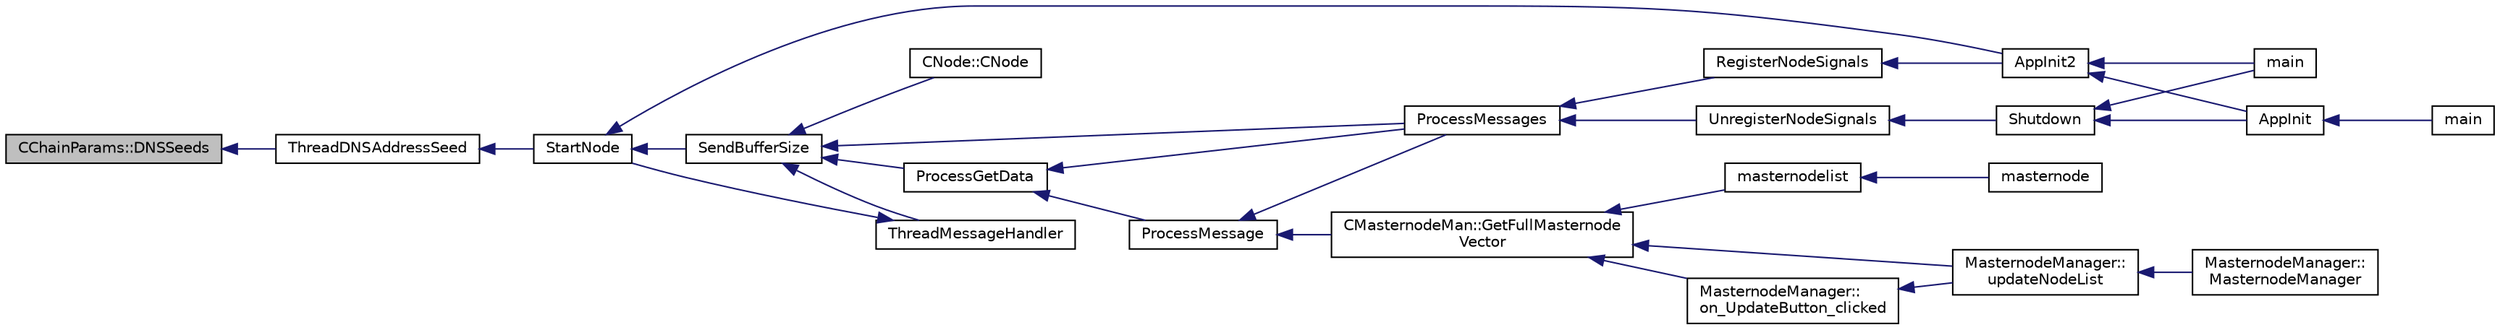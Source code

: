 digraph "CChainParams::DNSSeeds"
{
  edge [fontname="Helvetica",fontsize="10",labelfontname="Helvetica",labelfontsize="10"];
  node [fontname="Helvetica",fontsize="10",shape=record];
  rankdir="LR";
  Node564 [label="CChainParams::DNSSeeds",height=0.2,width=0.4,color="black", fillcolor="grey75", style="filled", fontcolor="black"];
  Node564 -> Node565 [dir="back",color="midnightblue",fontsize="10",style="solid",fontname="Helvetica"];
  Node565 [label="ThreadDNSAddressSeed",height=0.2,width=0.4,color="black", fillcolor="white", style="filled",URL="$dd/d84/net_8cpp.html#ab2d8883b5524ec7b80d3b9535e73a3ed"];
  Node565 -> Node566 [dir="back",color="midnightblue",fontsize="10",style="solid",fontname="Helvetica"];
  Node566 [label="StartNode",height=0.2,width=0.4,color="black", fillcolor="white", style="filled",URL="$d7/d97/net_8h.html#a9396d8054e8f74959e9391871aaddde0"];
  Node566 -> Node567 [dir="back",color="midnightblue",fontsize="10",style="solid",fontname="Helvetica"];
  Node567 [label="AppInit2",height=0.2,width=0.4,color="black", fillcolor="white", style="filled",URL="$d8/dc0/init_8h.html#a1a4c1bfbf6ba1db77e988b89b9cadfd3",tooltip="Initialize ion. "];
  Node567 -> Node568 [dir="back",color="midnightblue",fontsize="10",style="solid",fontname="Helvetica"];
  Node568 [label="AppInit",height=0.2,width=0.4,color="black", fillcolor="white", style="filled",URL="$d4/d35/iond_8cpp.html#ac59316b767e6984e1285f0531275286b"];
  Node568 -> Node569 [dir="back",color="midnightblue",fontsize="10",style="solid",fontname="Helvetica"];
  Node569 [label="main",height=0.2,width=0.4,color="black", fillcolor="white", style="filled",URL="$d4/d35/iond_8cpp.html#a0ddf1224851353fc92bfbff6f499fa97"];
  Node567 -> Node570 [dir="back",color="midnightblue",fontsize="10",style="solid",fontname="Helvetica"];
  Node570 [label="main",height=0.2,width=0.4,color="black", fillcolor="white", style="filled",URL="$d5/d2d/ion_8cpp.html#a0ddf1224851353fc92bfbff6f499fa97"];
  Node566 -> Node571 [dir="back",color="midnightblue",fontsize="10",style="solid",fontname="Helvetica"];
  Node571 [label="SendBufferSize",height=0.2,width=0.4,color="black", fillcolor="white", style="filled",URL="$d7/d97/net_8h.html#a13f289d6233bd32b78a38793f76bdccb"];
  Node571 -> Node572 [dir="back",color="midnightblue",fontsize="10",style="solid",fontname="Helvetica"];
  Node572 [label="ProcessGetData",height=0.2,width=0.4,color="black", fillcolor="white", style="filled",URL="$df/d0a/main_8cpp.html#a3be415b83ecfe1f4215e0bd28c3b1eec"];
  Node572 -> Node573 [dir="back",color="midnightblue",fontsize="10",style="solid",fontname="Helvetica"];
  Node573 [label="ProcessMessage",height=0.2,width=0.4,color="black", fillcolor="white", style="filled",URL="$df/d0a/main_8cpp.html#a8ba92b1a4bce3c835e887a9073d17d8e"];
  Node573 -> Node574 [dir="back",color="midnightblue",fontsize="10",style="solid",fontname="Helvetica"];
  Node574 [label="ProcessMessages",height=0.2,width=0.4,color="black", fillcolor="white", style="filled",URL="$d4/dbf/main_8h.html#a196f9318f02448b85b28d612698934fd"];
  Node574 -> Node575 [dir="back",color="midnightblue",fontsize="10",style="solid",fontname="Helvetica"];
  Node575 [label="RegisterNodeSignals",height=0.2,width=0.4,color="black", fillcolor="white", style="filled",URL="$d4/dbf/main_8h.html#ab02615ff65f91d69f8d786ec900baa8a",tooltip="Register with a network node to receive its signals. "];
  Node575 -> Node567 [dir="back",color="midnightblue",fontsize="10",style="solid",fontname="Helvetica"];
  Node574 -> Node576 [dir="back",color="midnightblue",fontsize="10",style="solid",fontname="Helvetica"];
  Node576 [label="UnregisterNodeSignals",height=0.2,width=0.4,color="black", fillcolor="white", style="filled",URL="$d4/dbf/main_8h.html#a3ef0cc6e9d9d6435ee2a5569244d6ebd",tooltip="Unregister a network node. "];
  Node576 -> Node577 [dir="back",color="midnightblue",fontsize="10",style="solid",fontname="Helvetica"];
  Node577 [label="Shutdown",height=0.2,width=0.4,color="black", fillcolor="white", style="filled",URL="$d8/dc0/init_8h.html#ac5f038c2b480cf9ef5e19e3eba8dbaf9"];
  Node577 -> Node568 [dir="back",color="midnightblue",fontsize="10",style="solid",fontname="Helvetica"];
  Node577 -> Node570 [dir="back",color="midnightblue",fontsize="10",style="solid",fontname="Helvetica"];
  Node573 -> Node578 [dir="back",color="midnightblue",fontsize="10",style="solid",fontname="Helvetica"];
  Node578 [label="CMasternodeMan::GetFullMasternode\lVector",height=0.2,width=0.4,color="black", fillcolor="white", style="filled",URL="$dc/d6b/class_c_masternode_man.html#ab39e213a7601e1bef2eba1d5d63206f5"];
  Node578 -> Node579 [dir="back",color="midnightblue",fontsize="10",style="solid",fontname="Helvetica"];
  Node579 [label="MasternodeManager::\lupdateNodeList",height=0.2,width=0.4,color="black", fillcolor="white", style="filled",URL="$d9/d70/class_masternode_manager.html#a5485a8bd6ccf673027165cc1207dfae9"];
  Node579 -> Node580 [dir="back",color="midnightblue",fontsize="10",style="solid",fontname="Helvetica"];
  Node580 [label="MasternodeManager::\lMasternodeManager",height=0.2,width=0.4,color="black", fillcolor="white", style="filled",URL="$d9/d70/class_masternode_manager.html#ad18cb99065e056e6b791e2356de826bf"];
  Node578 -> Node581 [dir="back",color="midnightblue",fontsize="10",style="solid",fontname="Helvetica"];
  Node581 [label="MasternodeManager::\lon_UpdateButton_clicked",height=0.2,width=0.4,color="black", fillcolor="white", style="filled",URL="$d9/d70/class_masternode_manager.html#ae8d07b4d869e3eb09fe1be445eff0430"];
  Node581 -> Node579 [dir="back",color="midnightblue",fontsize="10",style="solid",fontname="Helvetica"];
  Node578 -> Node582 [dir="back",color="midnightblue",fontsize="10",style="solid",fontname="Helvetica"];
  Node582 [label="masternodelist",height=0.2,width=0.4,color="black", fillcolor="white", style="filled",URL="$d5/d6b/rpcstashedsend_8cpp.html#a3a7ed7e37f21eb2912afc6e776f7236c"];
  Node582 -> Node583 [dir="back",color="midnightblue",fontsize="10",style="solid",fontname="Helvetica"];
  Node583 [label="masternode",height=0.2,width=0.4,color="black", fillcolor="white", style="filled",URL="$d5/d6b/rpcstashedsend_8cpp.html#a30609e443aeb47c29ed0878d16b1b5e1"];
  Node572 -> Node574 [dir="back",color="midnightblue",fontsize="10",style="solid",fontname="Helvetica"];
  Node571 -> Node574 [dir="back",color="midnightblue",fontsize="10",style="solid",fontname="Helvetica"];
  Node571 -> Node584 [dir="back",color="midnightblue",fontsize="10",style="solid",fontname="Helvetica"];
  Node584 [label="ThreadMessageHandler",height=0.2,width=0.4,color="black", fillcolor="white", style="filled",URL="$dd/d84/net_8cpp.html#a379b0d3521bdd62ac296f219d70c4e30"];
  Node584 -> Node566 [dir="back",color="midnightblue",fontsize="10",style="solid",fontname="Helvetica"];
  Node571 -> Node585 [dir="back",color="midnightblue",fontsize="10",style="solid",fontname="Helvetica"];
  Node585 [label="CNode::CNode",height=0.2,width=0.4,color="black", fillcolor="white", style="filled",URL="$d1/d64/class_c_node.html#a51556705550511146245b9fb2fec09c1"];
}
